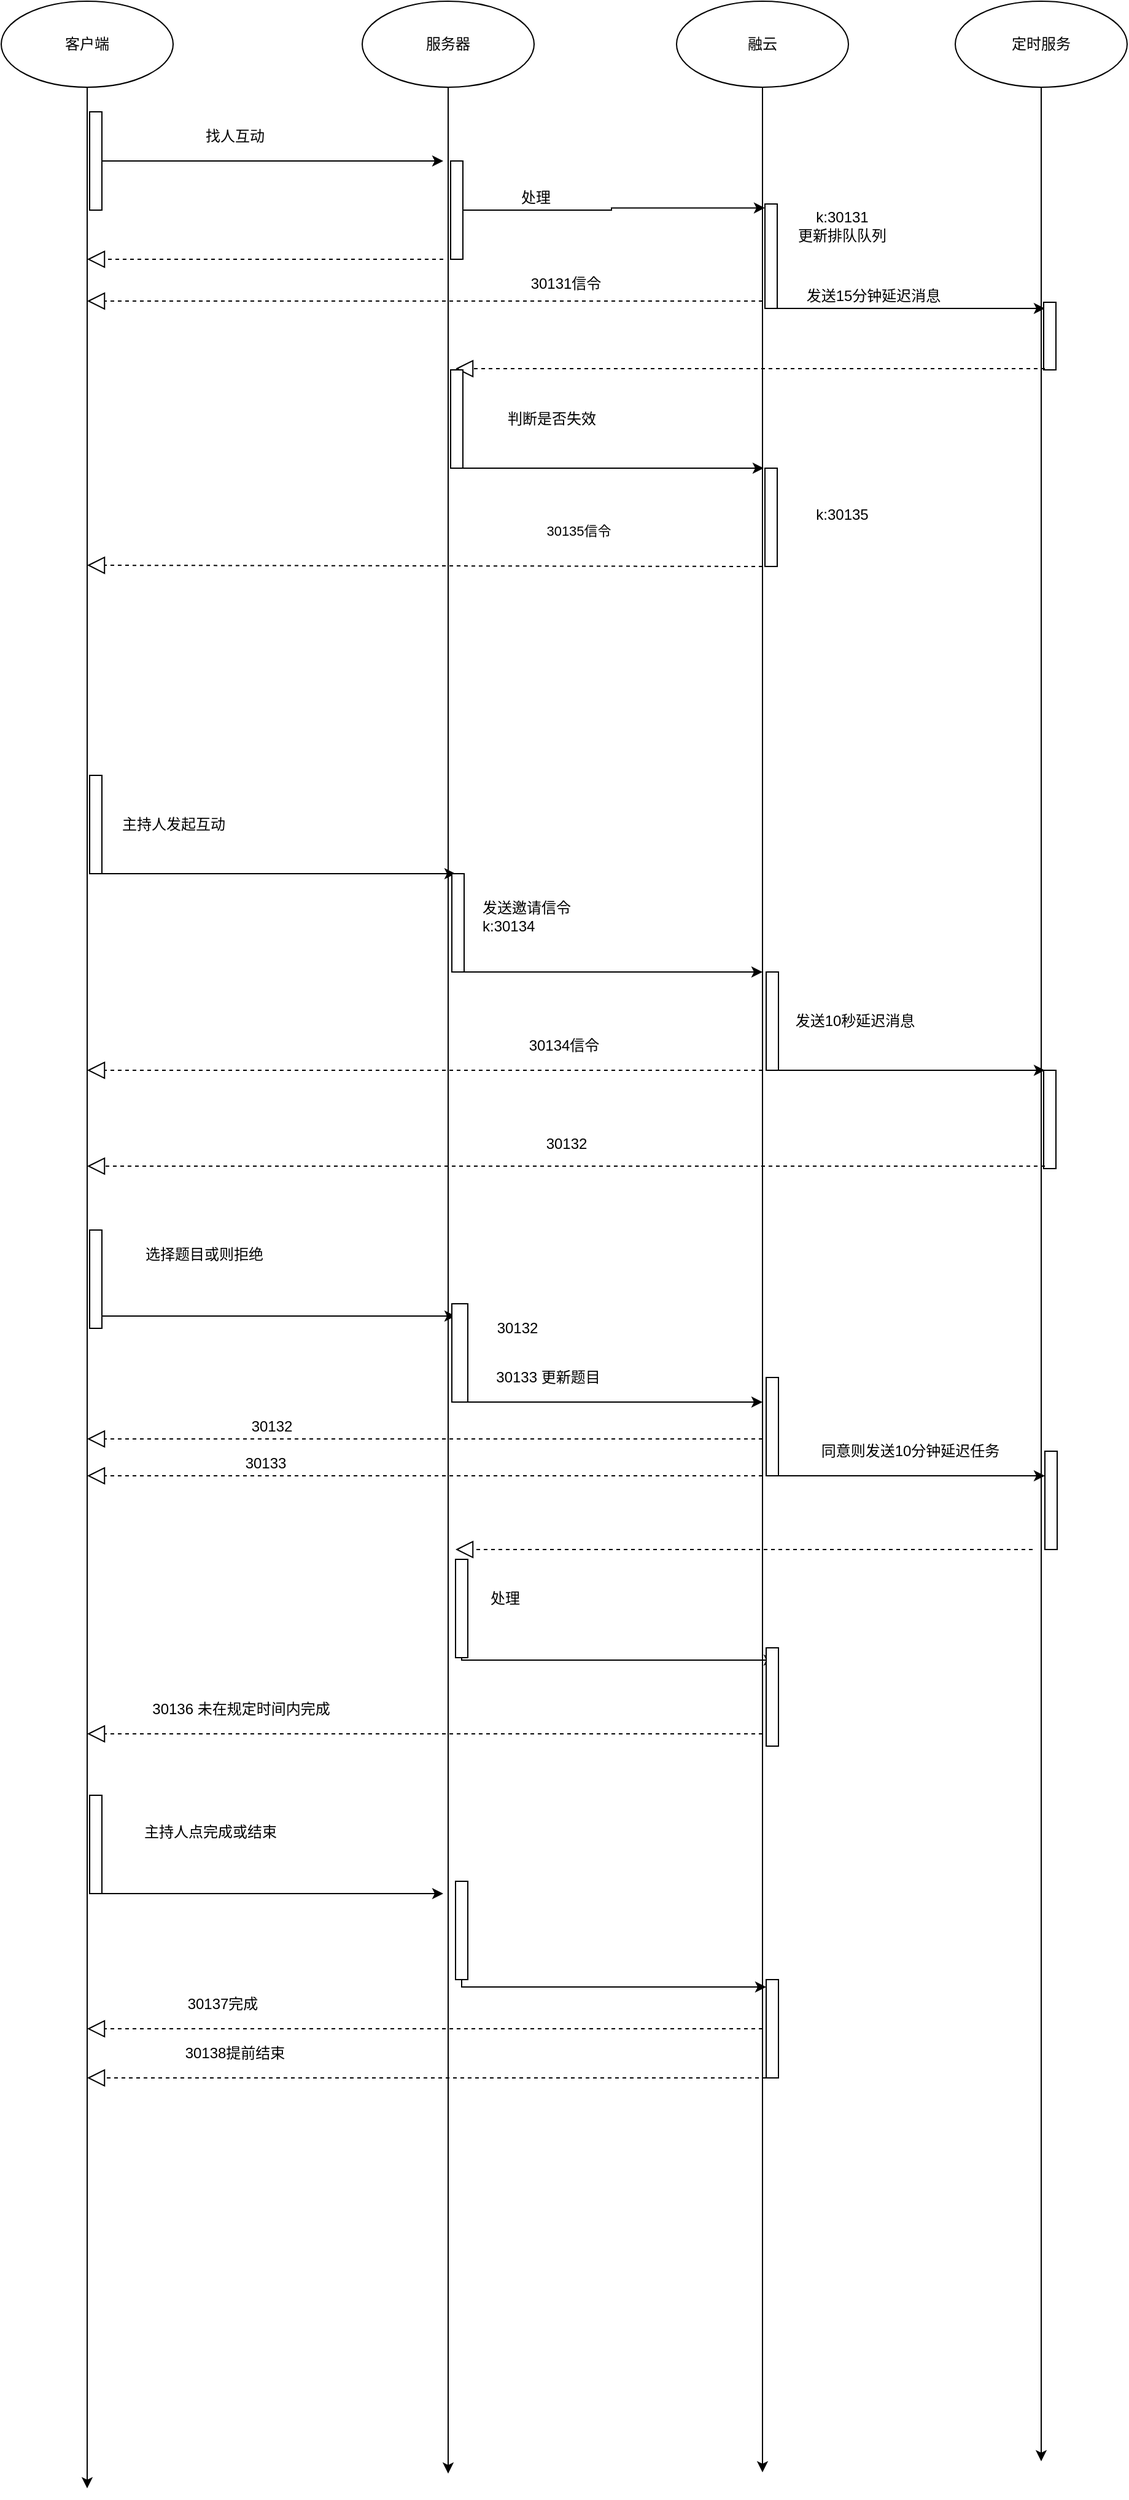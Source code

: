 <mxfile version="14.9.8" type="github">
  <diagram id="A8W6Uas5glvj_mmTrzFD" name="第 1 页">
    <mxGraphModel dx="946" dy="614" grid="1" gridSize="10" guides="1" tooltips="1" connect="1" arrows="1" fold="1" page="1" pageScale="1" pageWidth="827" pageHeight="1169" math="0" shadow="0">
      <root>
        <mxCell id="0" />
        <mxCell id="1" parent="0" />
        <mxCell id="j1uZh3grDk_K_o6BQZcQ-10" style="edgeStyle=orthogonalEdgeStyle;rounded=0;orthogonalLoop=1;jettySize=auto;html=1;exitX=0.5;exitY=1;exitDx=0;exitDy=0;" edge="1" parent="1" source="j1uZh3grDk_K_o6BQZcQ-1">
          <mxGeometry relative="1" as="geometry">
            <mxPoint x="120" y="2364" as="targetPoint" />
          </mxGeometry>
        </mxCell>
        <mxCell id="j1uZh3grDk_K_o6BQZcQ-1" value="客户端" style="ellipse;whiteSpace=wrap;html=1;" vertex="1" parent="1">
          <mxGeometry x="50" y="340" width="140" height="70" as="geometry" />
        </mxCell>
        <mxCell id="j1uZh3grDk_K_o6BQZcQ-9" style="edgeStyle=orthogonalEdgeStyle;rounded=0;orthogonalLoop=1;jettySize=auto;html=1;exitX=0.5;exitY=1;exitDx=0;exitDy=0;" edge="1" parent="1" source="j1uZh3grDk_K_o6BQZcQ-2">
          <mxGeometry relative="1" as="geometry">
            <mxPoint x="414" y="2352" as="targetPoint" />
          </mxGeometry>
        </mxCell>
        <mxCell id="j1uZh3grDk_K_o6BQZcQ-2" value="服务器" style="ellipse;whiteSpace=wrap;html=1;" vertex="1" parent="1">
          <mxGeometry x="344" y="340" width="140" height="70" as="geometry" />
        </mxCell>
        <mxCell id="j1uZh3grDk_K_o6BQZcQ-19" style="edgeStyle=orthogonalEdgeStyle;rounded=0;orthogonalLoop=1;jettySize=auto;html=1;" edge="1" parent="1" source="j1uZh3grDk_K_o6BQZcQ-3">
          <mxGeometry relative="1" as="geometry">
            <mxPoint x="670" y="2351" as="targetPoint" />
          </mxGeometry>
        </mxCell>
        <mxCell id="j1uZh3grDk_K_o6BQZcQ-3" value="融云" style="ellipse;whiteSpace=wrap;html=1;" vertex="1" parent="1">
          <mxGeometry x="600" y="340" width="140" height="70" as="geometry" />
        </mxCell>
        <mxCell id="j1uZh3grDk_K_o6BQZcQ-20" style="edgeStyle=orthogonalEdgeStyle;rounded=0;orthogonalLoop=1;jettySize=auto;html=1;" edge="1" parent="1" source="j1uZh3grDk_K_o6BQZcQ-4">
          <mxGeometry relative="1" as="geometry">
            <mxPoint x="897" y="2342" as="targetPoint" />
          </mxGeometry>
        </mxCell>
        <mxCell id="j1uZh3grDk_K_o6BQZcQ-4" value="定时服务" style="ellipse;whiteSpace=wrap;html=1;" vertex="1" parent="1">
          <mxGeometry x="827" y="340" width="140" height="70" as="geometry" />
        </mxCell>
        <mxCell id="j1uZh3grDk_K_o6BQZcQ-21" style="edgeStyle=orthogonalEdgeStyle;rounded=0;orthogonalLoop=1;jettySize=auto;html=1;entryX=0;entryY=0.038;entryDx=0;entryDy=0;entryPerimeter=0;" edge="1" parent="1" source="j1uZh3grDk_K_o6BQZcQ-8" target="j1uZh3grDk_K_o6BQZcQ-22">
          <mxGeometry relative="1" as="geometry">
            <mxPoint x="660" y="510" as="targetPoint" />
            <Array as="points">
              <mxPoint x="547" y="510" />
              <mxPoint x="547" y="508" />
            </Array>
          </mxGeometry>
        </mxCell>
        <mxCell id="j1uZh3grDk_K_o6BQZcQ-8" value="" style="html=1;points=[];perimeter=orthogonalPerimeter;" vertex="1" parent="1">
          <mxGeometry x="416" y="470" width="10" height="80" as="geometry" />
        </mxCell>
        <mxCell id="j1uZh3grDk_K_o6BQZcQ-12" style="edgeStyle=orthogonalEdgeStyle;rounded=0;orthogonalLoop=1;jettySize=auto;html=1;" edge="1" parent="1" source="j1uZh3grDk_K_o6BQZcQ-11">
          <mxGeometry relative="1" as="geometry">
            <mxPoint x="410" y="470" as="targetPoint" />
          </mxGeometry>
        </mxCell>
        <mxCell id="j1uZh3grDk_K_o6BQZcQ-11" value="" style="html=1;points=[];perimeter=orthogonalPerimeter;" vertex="1" parent="1">
          <mxGeometry x="122" y="430" width="10" height="80" as="geometry" />
        </mxCell>
        <mxCell id="j1uZh3grDk_K_o6BQZcQ-13" value="找人互动" style="text;html=1;align=center;verticalAlign=middle;resizable=0;points=[];autosize=1;strokeColor=none;" vertex="1" parent="1">
          <mxGeometry x="210" y="440" width="60" height="20" as="geometry" />
        </mxCell>
        <mxCell id="j1uZh3grDk_K_o6BQZcQ-16" value="处理" style="text;html=1;align=center;verticalAlign=middle;resizable=0;points=[];autosize=1;strokeColor=none;" vertex="1" parent="1">
          <mxGeometry x="465" y="490" width="40" height="20" as="geometry" />
        </mxCell>
        <mxCell id="j1uZh3grDk_K_o6BQZcQ-18" value="" style="endArrow=block;dashed=1;endFill=0;endSize=12;html=1;" edge="1" parent="1">
          <mxGeometry width="160" relative="1" as="geometry">
            <mxPoint x="410" y="550" as="sourcePoint" />
            <mxPoint x="120" y="550" as="targetPoint" />
          </mxGeometry>
        </mxCell>
        <mxCell id="j1uZh3grDk_K_o6BQZcQ-28" style="edgeStyle=orthogonalEdgeStyle;rounded=0;orthogonalLoop=1;jettySize=auto;html=1;" edge="1" parent="1" source="j1uZh3grDk_K_o6BQZcQ-22">
          <mxGeometry relative="1" as="geometry">
            <mxPoint x="900" y="590" as="targetPoint" />
            <Array as="points">
              <mxPoint x="730" y="590" />
              <mxPoint x="730" y="590" />
            </Array>
          </mxGeometry>
        </mxCell>
        <mxCell id="j1uZh3grDk_K_o6BQZcQ-22" value="" style="html=1;points=[];perimeter=orthogonalPerimeter;" vertex="1" parent="1">
          <mxGeometry x="672" y="505" width="10" height="85" as="geometry" />
        </mxCell>
        <mxCell id="j1uZh3grDk_K_o6BQZcQ-24" value="" style="endArrow=block;dashed=1;endFill=0;endSize=12;html=1;" edge="1" parent="1">
          <mxGeometry width="160" relative="1" as="geometry">
            <mxPoint x="670" y="584" as="sourcePoint" />
            <mxPoint x="120" y="584" as="targetPoint" />
          </mxGeometry>
        </mxCell>
        <mxCell id="j1uZh3grDk_K_o6BQZcQ-27" value="" style="html=1;points=[];perimeter=orthogonalPerimeter;" vertex="1" parent="1">
          <mxGeometry x="899" y="585" width="10" height="55" as="geometry" />
        </mxCell>
        <mxCell id="j1uZh3grDk_K_o6BQZcQ-29" value="发送15分钟延迟消息" style="text;html=1;align=center;verticalAlign=middle;resizable=0;points=[];autosize=1;strokeColor=none;" vertex="1" parent="1">
          <mxGeometry x="700" y="570" width="120" height="20" as="geometry" />
        </mxCell>
        <mxCell id="j1uZh3grDk_K_o6BQZcQ-30" value="" style="endArrow=block;dashed=1;endFill=0;endSize=12;html=1;exitX=0.1;exitY=0.982;exitDx=0;exitDy=0;exitPerimeter=0;" edge="1" parent="1" source="j1uZh3grDk_K_o6BQZcQ-27">
          <mxGeometry width="160" relative="1" as="geometry">
            <mxPoint x="460" y="630" as="sourcePoint" />
            <mxPoint x="420" y="639" as="targetPoint" />
          </mxGeometry>
        </mxCell>
        <mxCell id="j1uZh3grDk_K_o6BQZcQ-33" style="edgeStyle=orthogonalEdgeStyle;rounded=0;orthogonalLoop=1;jettySize=auto;html=1;entryX=-0.1;entryY=0;entryDx=0;entryDy=0;entryPerimeter=0;" edge="1" parent="1" source="j1uZh3grDk_K_o6BQZcQ-31" target="j1uZh3grDk_K_o6BQZcQ-32">
          <mxGeometry relative="1" as="geometry">
            <Array as="points">
              <mxPoint x="550" y="720" />
              <mxPoint x="550" y="720" />
            </Array>
          </mxGeometry>
        </mxCell>
        <mxCell id="j1uZh3grDk_K_o6BQZcQ-31" value="" style="html=1;points=[];perimeter=orthogonalPerimeter;" vertex="1" parent="1">
          <mxGeometry x="416" y="640" width="10" height="80" as="geometry" />
        </mxCell>
        <mxCell id="j1uZh3grDk_K_o6BQZcQ-32" value="" style="html=1;points=[];perimeter=orthogonalPerimeter;" vertex="1" parent="1">
          <mxGeometry x="672" y="720" width="10" height="80" as="geometry" />
        </mxCell>
        <mxCell id="j1uZh3grDk_K_o6BQZcQ-35" value="判断是否失效" style="text;html=1;align=center;verticalAlign=middle;resizable=0;points=[];autosize=1;strokeColor=none;" vertex="1" parent="1">
          <mxGeometry x="453" y="670" width="90" height="20" as="geometry" />
        </mxCell>
        <mxCell id="j1uZh3grDk_K_o6BQZcQ-37" value="" style="endArrow=block;dashed=1;endFill=0;endSize=12;html=1;" edge="1" parent="1">
          <mxGeometry width="160" relative="1" as="geometry">
            <mxPoint x="670" y="800" as="sourcePoint" />
            <mxPoint x="120" y="799" as="targetPoint" />
          </mxGeometry>
        </mxCell>
        <mxCell id="j1uZh3grDk_K_o6BQZcQ-41" value="30135信令" style="edgeLabel;html=1;align=center;verticalAlign=middle;resizable=0;points=[];" vertex="1" connectable="0" parent="j1uZh3grDk_K_o6BQZcQ-37">
          <mxGeometry x="0.147" relative="1" as="geometry">
            <mxPoint x="165" y="-29" as="offset" />
          </mxGeometry>
        </mxCell>
        <mxCell id="j1uZh3grDk_K_o6BQZcQ-40" value="30131信令&lt;br&gt;" style="text;html=1;strokeColor=none;fillColor=none;align=center;verticalAlign=middle;whiteSpace=wrap;rounded=0;" vertex="1" parent="1">
          <mxGeometry x="455" y="540" width="110" height="60" as="geometry" />
        </mxCell>
        <mxCell id="j1uZh3grDk_K_o6BQZcQ-42" value="k:30131&lt;br&gt;&lt;div style=&quot;text-align: left&quot;&gt;更新排队队列&lt;/div&gt;" style="text;html=1;strokeColor=none;fillColor=none;align=center;verticalAlign=middle;whiteSpace=wrap;rounded=0;" vertex="1" parent="1">
          <mxGeometry x="690" y="485" width="90" height="75" as="geometry" />
        </mxCell>
        <mxCell id="j1uZh3grDk_K_o6BQZcQ-43" value="k:30135" style="text;html=1;strokeColor=none;fillColor=none;align=center;verticalAlign=middle;whiteSpace=wrap;rounded=0;" vertex="1" parent="1">
          <mxGeometry x="690" y="720" width="90" height="75" as="geometry" />
        </mxCell>
        <mxCell id="j1uZh3grDk_K_o6BQZcQ-48" style="edgeStyle=orthogonalEdgeStyle;rounded=0;orthogonalLoop=1;jettySize=auto;html=1;" edge="1" parent="1" source="j1uZh3grDk_K_o6BQZcQ-44">
          <mxGeometry relative="1" as="geometry">
            <mxPoint x="420" y="1050" as="targetPoint" />
            <Array as="points">
              <mxPoint x="410" y="1050" />
            </Array>
          </mxGeometry>
        </mxCell>
        <mxCell id="j1uZh3grDk_K_o6BQZcQ-44" value="" style="html=1;points=[];perimeter=orthogonalPerimeter;" vertex="1" parent="1">
          <mxGeometry x="122" y="970" width="10" height="80" as="geometry" />
        </mxCell>
        <mxCell id="j1uZh3grDk_K_o6BQZcQ-47" value="主持人发起互动" style="text;html=1;align=center;verticalAlign=middle;resizable=0;points=[];autosize=1;strokeColor=none;" vertex="1" parent="1">
          <mxGeometry x="140" y="1000" width="100" height="20" as="geometry" />
        </mxCell>
        <mxCell id="j1uZh3grDk_K_o6BQZcQ-52" style="edgeStyle=orthogonalEdgeStyle;rounded=0;orthogonalLoop=1;jettySize=auto;html=1;" edge="1" parent="1" source="j1uZh3grDk_K_o6BQZcQ-50">
          <mxGeometry relative="1" as="geometry">
            <mxPoint x="670" y="1130" as="targetPoint" />
            <Array as="points">
              <mxPoint x="670" y="1130" />
            </Array>
          </mxGeometry>
        </mxCell>
        <mxCell id="j1uZh3grDk_K_o6BQZcQ-50" value="" style="html=1;points=[];perimeter=orthogonalPerimeter;" vertex="1" parent="1">
          <mxGeometry x="417" y="1050" width="10" height="80" as="geometry" />
        </mxCell>
        <mxCell id="j1uZh3grDk_K_o6BQZcQ-51" value="30134信令" style="text;html=1;align=center;verticalAlign=middle;resizable=0;points=[];autosize=1;strokeColor=none;" vertex="1" parent="1">
          <mxGeometry x="473" y="1180" width="70" height="20" as="geometry" />
        </mxCell>
        <mxCell id="j1uZh3grDk_K_o6BQZcQ-55" style="edgeStyle=orthogonalEdgeStyle;rounded=0;orthogonalLoop=1;jettySize=auto;html=1;" edge="1" parent="1" source="j1uZh3grDk_K_o6BQZcQ-53">
          <mxGeometry relative="1" as="geometry">
            <mxPoint x="900" y="1210" as="targetPoint" />
            <Array as="points">
              <mxPoint x="890" y="1210" />
            </Array>
          </mxGeometry>
        </mxCell>
        <mxCell id="j1uZh3grDk_K_o6BQZcQ-53" value="" style="html=1;points=[];perimeter=orthogonalPerimeter;" vertex="1" parent="1">
          <mxGeometry x="673" y="1130" width="10" height="80" as="geometry" />
        </mxCell>
        <mxCell id="j1uZh3grDk_K_o6BQZcQ-54" value="" style="endArrow=block;dashed=1;endFill=0;endSize=12;html=1;" edge="1" parent="1">
          <mxGeometry width="160" relative="1" as="geometry">
            <mxPoint x="670" y="1210" as="sourcePoint" />
            <mxPoint x="120" y="1210" as="targetPoint" />
          </mxGeometry>
        </mxCell>
        <mxCell id="j1uZh3grDk_K_o6BQZcQ-56" value="发送10秒延迟消息" style="text;html=1;align=center;verticalAlign=middle;resizable=0;points=[];autosize=1;strokeColor=none;" vertex="1" parent="1">
          <mxGeometry x="690" y="1160" width="110" height="20" as="geometry" />
        </mxCell>
        <mxCell id="j1uZh3grDk_K_o6BQZcQ-57" value="" style="html=1;points=[];perimeter=orthogonalPerimeter;" vertex="1" parent="1">
          <mxGeometry x="899" y="1210" width="10" height="80" as="geometry" />
        </mxCell>
        <mxCell id="j1uZh3grDk_K_o6BQZcQ-59" value="" style="endArrow=block;dashed=1;endFill=0;endSize=12;html=1;exitX=0.1;exitY=0.975;exitDx=0;exitDy=0;exitPerimeter=0;" edge="1" parent="1" source="j1uZh3grDk_K_o6BQZcQ-57">
          <mxGeometry width="160" relative="1" as="geometry">
            <mxPoint x="700" y="1280" as="sourcePoint" />
            <mxPoint x="120" y="1288" as="targetPoint" />
          </mxGeometry>
        </mxCell>
        <mxCell id="j1uZh3grDk_K_o6BQZcQ-61" value="发送邀请信令&lt;br&gt;k:30134" style="text;html=1;strokeColor=none;fillColor=none;align=left;verticalAlign=middle;whiteSpace=wrap;rounded=0;" vertex="1" parent="1">
          <mxGeometry x="440" y="1050" width="190" height="70" as="geometry" />
        </mxCell>
        <mxCell id="j1uZh3grDk_K_o6BQZcQ-64" value="30132" style="text;html=1;align=center;verticalAlign=middle;resizable=0;points=[];autosize=1;strokeColor=none;" vertex="1" parent="1">
          <mxGeometry x="485" y="1260" width="50" height="20" as="geometry" />
        </mxCell>
        <mxCell id="j1uZh3grDk_K_o6BQZcQ-68" style="edgeStyle=orthogonalEdgeStyle;rounded=0;orthogonalLoop=1;jettySize=auto;html=1;" edge="1" parent="1" source="j1uZh3grDk_K_o6BQZcQ-65">
          <mxGeometry relative="1" as="geometry">
            <mxPoint x="420" y="1410" as="targetPoint" />
            <Array as="points">
              <mxPoint x="200" y="1410" />
              <mxPoint x="200" y="1410" />
            </Array>
          </mxGeometry>
        </mxCell>
        <mxCell id="j1uZh3grDk_K_o6BQZcQ-65" value="" style="html=1;points=[];perimeter=orthogonalPerimeter;" vertex="1" parent="1">
          <mxGeometry x="122" y="1340" width="10" height="80" as="geometry" />
        </mxCell>
        <mxCell id="j1uZh3grDk_K_o6BQZcQ-66" value="选择题目或则拒绝" style="text;html=1;align=center;verticalAlign=middle;resizable=0;points=[];autosize=1;strokeColor=none;" vertex="1" parent="1">
          <mxGeometry x="160" y="1350" width="110" height="20" as="geometry" />
        </mxCell>
        <mxCell id="j1uZh3grDk_K_o6BQZcQ-72" style="edgeStyle=orthogonalEdgeStyle;rounded=0;orthogonalLoop=1;jettySize=auto;html=1;" edge="1" parent="1" source="j1uZh3grDk_K_o6BQZcQ-67">
          <mxGeometry relative="1" as="geometry">
            <mxPoint x="670" y="1480" as="targetPoint" />
            <Array as="points">
              <mxPoint x="490" y="1480" />
              <mxPoint x="490" y="1480" />
            </Array>
          </mxGeometry>
        </mxCell>
        <mxCell id="j1uZh3grDk_K_o6BQZcQ-67" value="" style="html=1;points=[];perimeter=orthogonalPerimeter;" vertex="1" parent="1">
          <mxGeometry x="417" y="1400" width="13" height="80" as="geometry" />
        </mxCell>
        <mxCell id="j1uZh3grDk_K_o6BQZcQ-80" style="edgeStyle=orthogonalEdgeStyle;rounded=0;orthogonalLoop=1;jettySize=auto;html=1;" edge="1" parent="1" source="j1uZh3grDk_K_o6BQZcQ-69">
          <mxGeometry relative="1" as="geometry">
            <mxPoint x="900" y="1540" as="targetPoint" />
            <Array as="points">
              <mxPoint x="740" y="1540" />
              <mxPoint x="740" y="1540" />
            </Array>
          </mxGeometry>
        </mxCell>
        <mxCell id="j1uZh3grDk_K_o6BQZcQ-69" value="" style="html=1;points=[];perimeter=orthogonalPerimeter;" vertex="1" parent="1">
          <mxGeometry x="673" y="1460" width="10" height="80" as="geometry" />
        </mxCell>
        <mxCell id="j1uZh3grDk_K_o6BQZcQ-73" value="30132" style="text;html=1;align=center;verticalAlign=middle;resizable=0;points=[];autosize=1;strokeColor=none;" vertex="1" parent="1">
          <mxGeometry x="445" y="1410" width="50" height="20" as="geometry" />
        </mxCell>
        <mxCell id="j1uZh3grDk_K_o6BQZcQ-74" value="30133 更新题目" style="text;html=1;align=center;verticalAlign=middle;resizable=0;points=[];autosize=1;strokeColor=none;" vertex="1" parent="1">
          <mxGeometry x="445" y="1450" width="100" height="20" as="geometry" />
        </mxCell>
        <mxCell id="j1uZh3grDk_K_o6BQZcQ-75" value="" style="endArrow=block;dashed=1;endFill=0;endSize=12;html=1;" edge="1" parent="1">
          <mxGeometry width="160" relative="1" as="geometry">
            <mxPoint x="670" y="1540" as="sourcePoint" />
            <mxPoint x="120" y="1540" as="targetPoint" />
          </mxGeometry>
        </mxCell>
        <mxCell id="j1uZh3grDk_K_o6BQZcQ-76" value="" style="endArrow=block;dashed=1;endFill=0;endSize=12;html=1;" edge="1" parent="1">
          <mxGeometry width="160" relative="1" as="geometry">
            <mxPoint x="670" y="1510" as="sourcePoint" />
            <mxPoint x="120" y="1510" as="targetPoint" />
          </mxGeometry>
        </mxCell>
        <mxCell id="j1uZh3grDk_K_o6BQZcQ-77" value="30132" style="text;html=1;align=center;verticalAlign=middle;resizable=0;points=[];autosize=1;strokeColor=none;" vertex="1" parent="1">
          <mxGeometry x="245" y="1490" width="50" height="20" as="geometry" />
        </mxCell>
        <mxCell id="j1uZh3grDk_K_o6BQZcQ-78" value="30133" style="text;html=1;align=center;verticalAlign=middle;resizable=0;points=[];autosize=1;strokeColor=none;" vertex="1" parent="1">
          <mxGeometry x="240" y="1520" width="50" height="20" as="geometry" />
        </mxCell>
        <mxCell id="j1uZh3grDk_K_o6BQZcQ-79" value="" style="html=1;points=[];perimeter=orthogonalPerimeter;" vertex="1" parent="1">
          <mxGeometry x="900" y="1520" width="10" height="80" as="geometry" />
        </mxCell>
        <mxCell id="j1uZh3grDk_K_o6BQZcQ-81" value="同意则发送10分钟延迟任务" style="text;html=1;align=center;verticalAlign=middle;resizable=0;points=[];autosize=1;strokeColor=none;" vertex="1" parent="1">
          <mxGeometry x="710" y="1510" width="160" height="20" as="geometry" />
        </mxCell>
        <mxCell id="j1uZh3grDk_K_o6BQZcQ-82" value="" style="endArrow=block;dashed=1;endFill=0;endSize=12;html=1;" edge="1" parent="1">
          <mxGeometry width="160" relative="1" as="geometry">
            <mxPoint x="890" y="1600" as="sourcePoint" />
            <mxPoint x="420" y="1600" as="targetPoint" />
          </mxGeometry>
        </mxCell>
        <mxCell id="j1uZh3grDk_K_o6BQZcQ-86" style="edgeStyle=orthogonalEdgeStyle;rounded=0;orthogonalLoop=1;jettySize=auto;html=1;entryX=0.7;entryY=0.125;entryDx=0;entryDy=0;entryPerimeter=0;" edge="1" parent="1" source="j1uZh3grDk_K_o6BQZcQ-83" target="j1uZh3grDk_K_o6BQZcQ-85">
          <mxGeometry relative="1" as="geometry">
            <Array as="points">
              <mxPoint x="425" y="1690" />
            </Array>
          </mxGeometry>
        </mxCell>
        <mxCell id="j1uZh3grDk_K_o6BQZcQ-83" value="" style="html=1;points=[];perimeter=orthogonalPerimeter;" vertex="1" parent="1">
          <mxGeometry x="420" y="1608" width="10" height="80" as="geometry" />
        </mxCell>
        <mxCell id="j1uZh3grDk_K_o6BQZcQ-84" value="处理" style="text;html=1;align=center;verticalAlign=middle;resizable=0;points=[];autosize=1;strokeColor=none;" vertex="1" parent="1">
          <mxGeometry x="440" y="1630" width="40" height="20" as="geometry" />
        </mxCell>
        <mxCell id="j1uZh3grDk_K_o6BQZcQ-85" value="" style="html=1;points=[];perimeter=orthogonalPerimeter;" vertex="1" parent="1">
          <mxGeometry x="673" y="1680" width="10" height="80" as="geometry" />
        </mxCell>
        <mxCell id="j1uZh3grDk_K_o6BQZcQ-88" value="" style="endArrow=block;dashed=1;endFill=0;endSize=12;html=1;" edge="1" parent="1">
          <mxGeometry width="160" relative="1" as="geometry">
            <mxPoint x="670" y="1750" as="sourcePoint" />
            <mxPoint x="120" y="1750" as="targetPoint" />
          </mxGeometry>
        </mxCell>
        <mxCell id="j1uZh3grDk_K_o6BQZcQ-89" value="30136 未在规定时间内完成" style="text;html=1;align=center;verticalAlign=middle;resizable=0;points=[];autosize=1;strokeColor=none;" vertex="1" parent="1">
          <mxGeometry x="165" y="1720" width="160" height="20" as="geometry" />
        </mxCell>
        <mxCell id="j1uZh3grDk_K_o6BQZcQ-93" style="edgeStyle=orthogonalEdgeStyle;rounded=0;orthogonalLoop=1;jettySize=auto;html=1;" edge="1" parent="1" source="j1uZh3grDk_K_o6BQZcQ-90">
          <mxGeometry relative="1" as="geometry">
            <mxPoint x="410" y="1880" as="targetPoint" />
            <Array as="points">
              <mxPoint x="200" y="1880" />
              <mxPoint x="200" y="1880" />
            </Array>
          </mxGeometry>
        </mxCell>
        <mxCell id="j1uZh3grDk_K_o6BQZcQ-90" value="" style="html=1;points=[];perimeter=orthogonalPerimeter;" vertex="1" parent="1">
          <mxGeometry x="122" y="1800" width="10" height="80" as="geometry" />
        </mxCell>
        <mxCell id="j1uZh3grDk_K_o6BQZcQ-91" value="主持人点完成或结束" style="text;html=1;align=center;verticalAlign=middle;resizable=0;points=[];autosize=1;strokeColor=none;" vertex="1" parent="1">
          <mxGeometry x="160" y="1820" width="120" height="20" as="geometry" />
        </mxCell>
        <mxCell id="j1uZh3grDk_K_o6BQZcQ-95" style="edgeStyle=orthogonalEdgeStyle;rounded=0;orthogonalLoop=1;jettySize=auto;html=1;entryX=0;entryY=0.075;entryDx=0;entryDy=0;entryPerimeter=0;" edge="1" parent="1" source="j1uZh3grDk_K_o6BQZcQ-92" target="j1uZh3grDk_K_o6BQZcQ-94">
          <mxGeometry relative="1" as="geometry">
            <Array as="points">
              <mxPoint x="425" y="1956" />
            </Array>
          </mxGeometry>
        </mxCell>
        <mxCell id="j1uZh3grDk_K_o6BQZcQ-92" value="" style="html=1;points=[];perimeter=orthogonalPerimeter;" vertex="1" parent="1">
          <mxGeometry x="420" y="1870" width="10" height="80" as="geometry" />
        </mxCell>
        <mxCell id="j1uZh3grDk_K_o6BQZcQ-94" value="" style="html=1;points=[];perimeter=orthogonalPerimeter;" vertex="1" parent="1">
          <mxGeometry x="673" y="1950" width="10" height="80" as="geometry" />
        </mxCell>
        <mxCell id="j1uZh3grDk_K_o6BQZcQ-96" value="" style="endArrow=block;dashed=1;endFill=0;endSize=12;html=1;" edge="1" parent="1">
          <mxGeometry width="160" relative="1" as="geometry">
            <mxPoint x="670" y="1990" as="sourcePoint" />
            <mxPoint x="120" y="1990" as="targetPoint" />
          </mxGeometry>
        </mxCell>
        <mxCell id="j1uZh3grDk_K_o6BQZcQ-97" value="30137完成" style="text;html=1;align=center;verticalAlign=middle;resizable=0;points=[];autosize=1;strokeColor=none;" vertex="1" parent="1">
          <mxGeometry x="195" y="1960" width="70" height="20" as="geometry" />
        </mxCell>
        <mxCell id="j1uZh3grDk_K_o6BQZcQ-99" value="" style="endArrow=block;dashed=1;endFill=0;endSize=12;html=1;" edge="1" parent="1" source="j1uZh3grDk_K_o6BQZcQ-94">
          <mxGeometry width="160" relative="1" as="geometry">
            <mxPoint x="380" y="2060" as="sourcePoint" />
            <mxPoint x="120" y="2030" as="targetPoint" />
          </mxGeometry>
        </mxCell>
        <mxCell id="j1uZh3grDk_K_o6BQZcQ-100" value="30138提前结束" style="text;html=1;align=center;verticalAlign=middle;resizable=0;points=[];autosize=1;strokeColor=none;" vertex="1" parent="1">
          <mxGeometry x="190" y="2000" width="100" height="20" as="geometry" />
        </mxCell>
      </root>
    </mxGraphModel>
  </diagram>
</mxfile>
